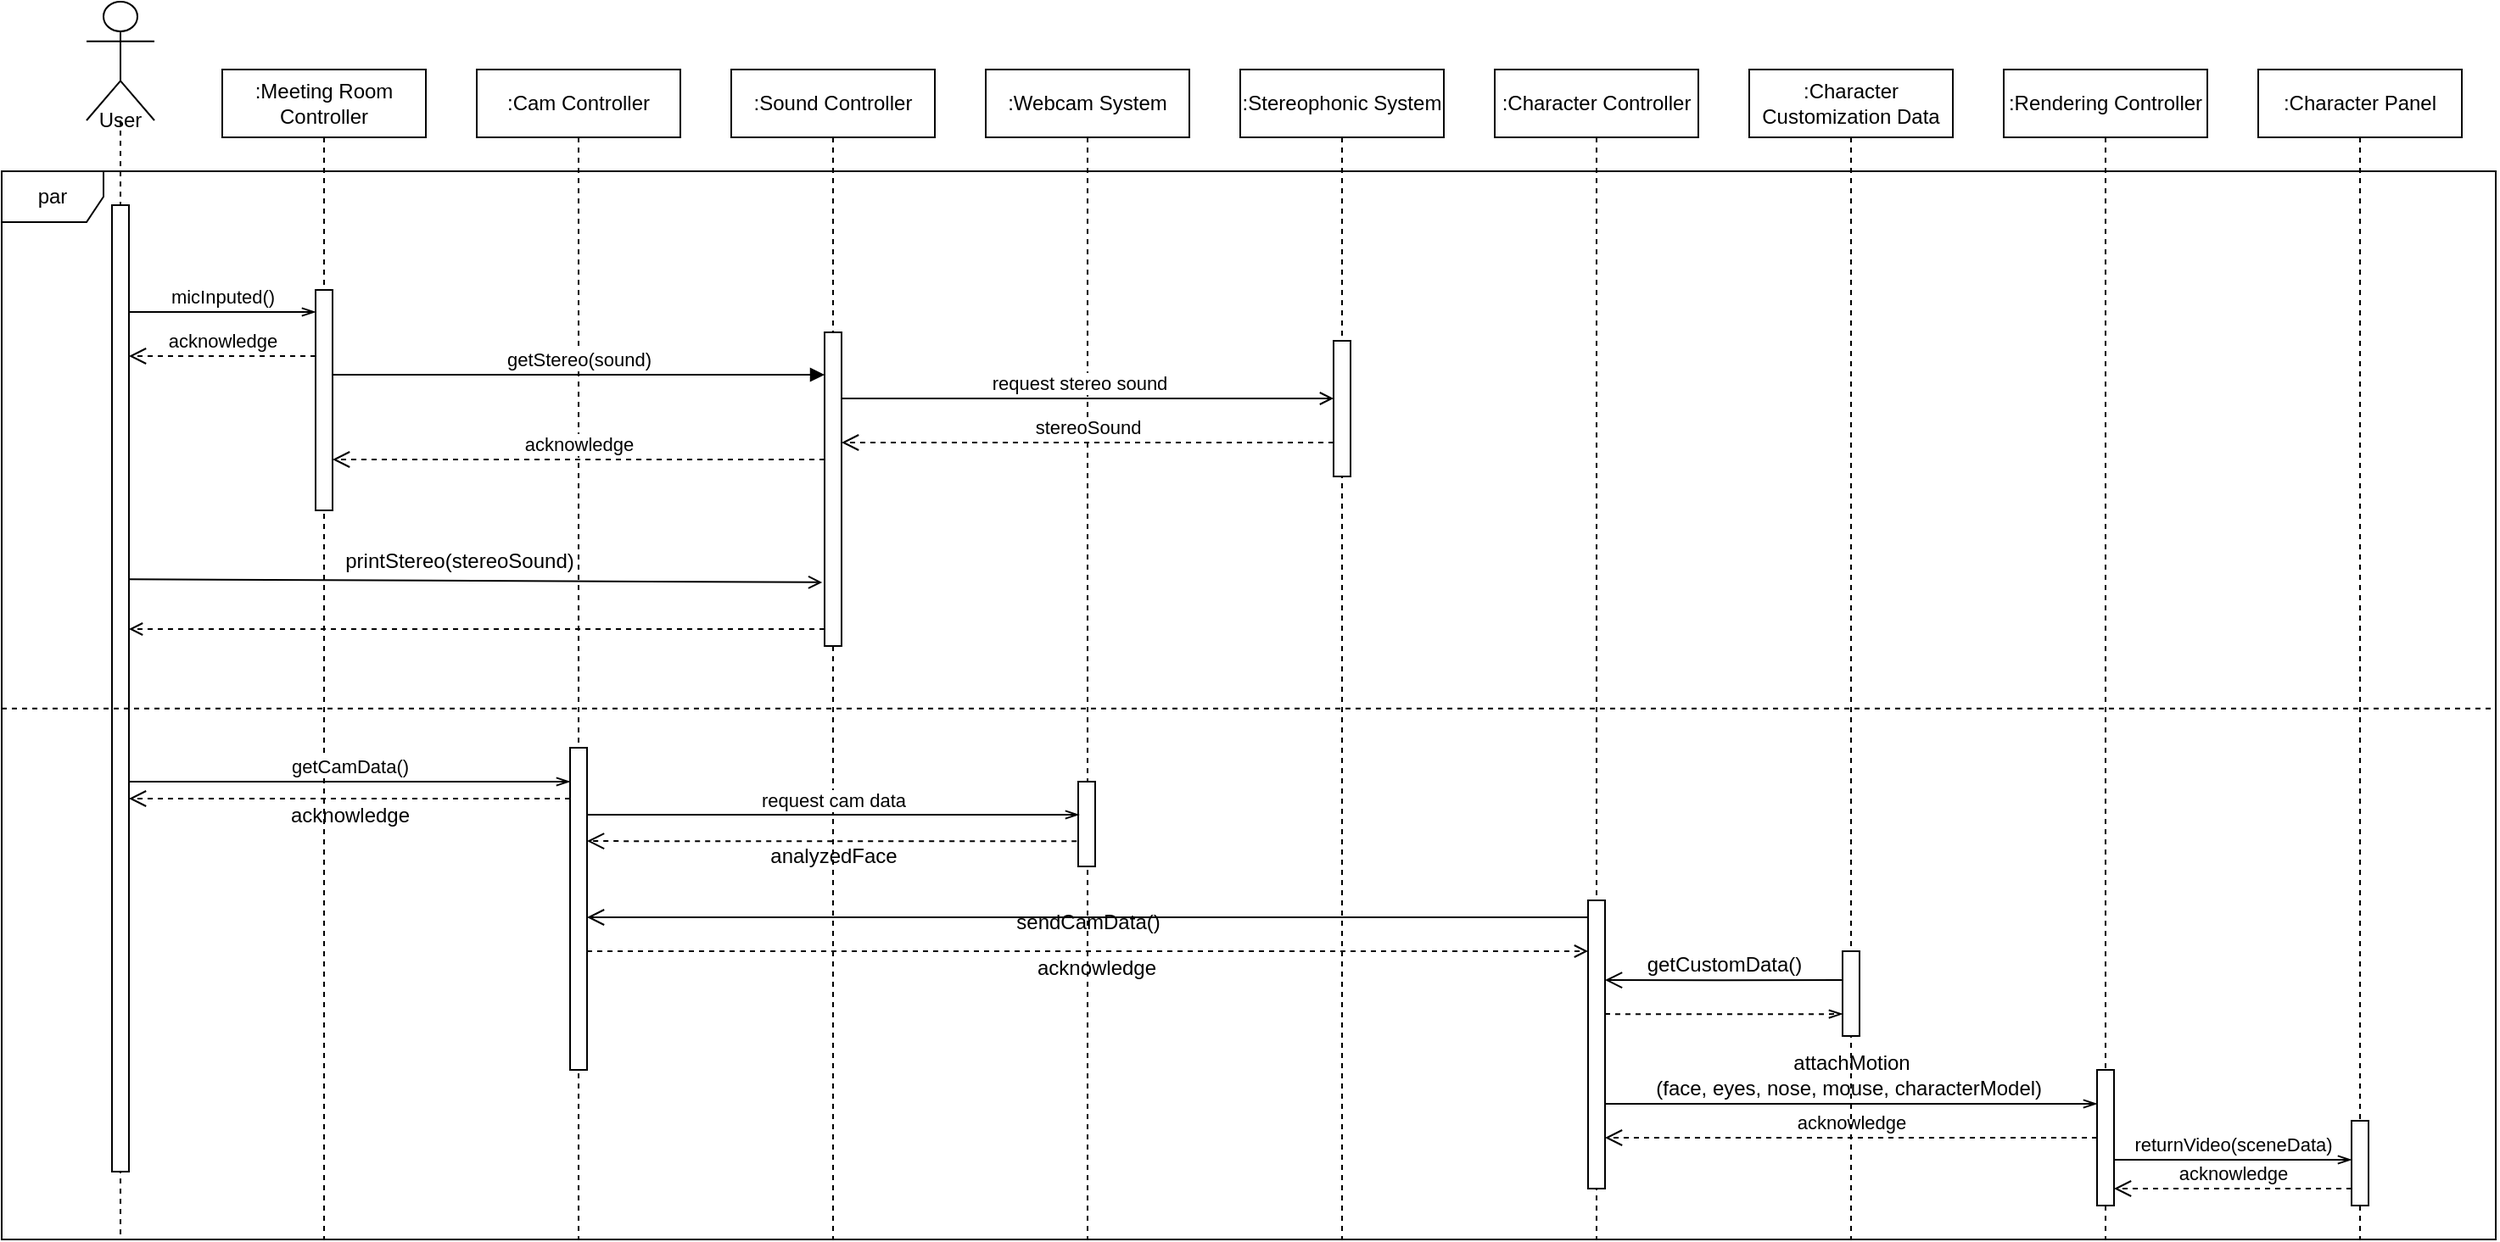<mxfile version="14.7.0" type="github">
  <diagram id="Ju46hfrnIvMHlg701ugM" name="Page-1">
    <mxGraphModel dx="1221" dy="681" grid="1" gridSize="10" guides="1" tooltips="1" connect="1" arrows="1" fold="1" page="1" pageScale="1" pageWidth="827" pageHeight="1169" math="0" shadow="0">
      <root>
        <mxCell id="0" />
        <mxCell id="1" parent="0" />
        <mxCell id="a5flfGsr-aM0QTPhlgH4-70" value="par" style="shape=umlFrame;whiteSpace=wrap;html=1;" parent="1" vertex="1">
          <mxGeometry x="30" y="150" width="1470" height="630" as="geometry" />
        </mxCell>
        <mxCell id="a5flfGsr-aM0QTPhlgH4-10" value=":Meeting Room Controller" style="shape=umlLifeline;perimeter=lifelinePerimeter;whiteSpace=wrap;html=1;container=1;collapsible=0;recursiveResize=0;outlineConnect=0;" parent="1" vertex="1">
          <mxGeometry x="160" y="90" width="120" height="690" as="geometry" />
        </mxCell>
        <mxCell id="a5flfGsr-aM0QTPhlgH4-23" value="" style="html=1;points=[];perimeter=orthogonalPerimeter;" parent="a5flfGsr-aM0QTPhlgH4-10" vertex="1">
          <mxGeometry x="55" y="130" width="10" height="130" as="geometry" />
        </mxCell>
        <mxCell id="a5flfGsr-aM0QTPhlgH4-11" value=":Cam Controller" style="shape=umlLifeline;perimeter=lifelinePerimeter;whiteSpace=wrap;html=1;container=1;collapsible=0;recursiveResize=0;outlineConnect=0;" parent="1" vertex="1">
          <mxGeometry x="310" y="90" width="120" height="690" as="geometry" />
        </mxCell>
        <mxCell id="a5flfGsr-aM0QTPhlgH4-27" value="" style="html=1;points=[];perimeter=orthogonalPerimeter;" parent="a5flfGsr-aM0QTPhlgH4-11" vertex="1">
          <mxGeometry x="55" y="400" width="10" height="190" as="geometry" />
        </mxCell>
        <mxCell id="a5flfGsr-aM0QTPhlgH4-12" value=":Sound Controller" style="shape=umlLifeline;perimeter=lifelinePerimeter;whiteSpace=wrap;html=1;container=1;collapsible=0;recursiveResize=0;outlineConnect=0;" parent="1" vertex="1">
          <mxGeometry x="460" y="90" width="120" height="690" as="geometry" />
        </mxCell>
        <mxCell id="a5flfGsr-aM0QTPhlgH4-28" value="" style="html=1;points=[];perimeter=orthogonalPerimeter;" parent="a5flfGsr-aM0QTPhlgH4-12" vertex="1">
          <mxGeometry x="55" y="155" width="10" height="185" as="geometry" />
        </mxCell>
        <mxCell id="a5flfGsr-aM0QTPhlgH4-13" value=":Webcam System" style="shape=umlLifeline;perimeter=lifelinePerimeter;whiteSpace=wrap;html=1;container=1;collapsible=0;recursiveResize=0;outlineConnect=0;" parent="1" vertex="1">
          <mxGeometry x="610" y="90" width="120" height="690" as="geometry" />
        </mxCell>
        <mxCell id="a5flfGsr-aM0QTPhlgH4-29" value="" style="html=1;points=[];perimeter=orthogonalPerimeter;" parent="a5flfGsr-aM0QTPhlgH4-13" vertex="1">
          <mxGeometry x="54.5" y="420" width="10" height="50" as="geometry" />
        </mxCell>
        <mxCell id="a5flfGsr-aM0QTPhlgH4-14" value=":Stereophonic System" style="shape=umlLifeline;perimeter=lifelinePerimeter;whiteSpace=wrap;html=1;container=1;collapsible=0;recursiveResize=0;outlineConnect=0;" parent="1" vertex="1">
          <mxGeometry x="760" y="90" width="120" height="690" as="geometry" />
        </mxCell>
        <mxCell id="a5flfGsr-aM0QTPhlgH4-30" value="" style="html=1;points=[];perimeter=orthogonalPerimeter;" parent="a5flfGsr-aM0QTPhlgH4-14" vertex="1">
          <mxGeometry x="55" y="160" width="10" height="80" as="geometry" />
        </mxCell>
        <mxCell id="a5flfGsr-aM0QTPhlgH4-15" value=":Character Controller" style="shape=umlLifeline;perimeter=lifelinePerimeter;whiteSpace=wrap;html=1;container=1;collapsible=0;recursiveResize=0;outlineConnect=0;" parent="1" vertex="1">
          <mxGeometry x="910" y="90" width="120" height="690" as="geometry" />
        </mxCell>
        <mxCell id="a5flfGsr-aM0QTPhlgH4-31" value="" style="html=1;points=[];perimeter=orthogonalPerimeter;" parent="a5flfGsr-aM0QTPhlgH4-15" vertex="1">
          <mxGeometry x="55" y="490" width="10" height="170" as="geometry" />
        </mxCell>
        <mxCell id="a5flfGsr-aM0QTPhlgH4-17" value="" style="shape=umlLifeline;participant=umlActor;perimeter=lifelinePerimeter;whiteSpace=wrap;html=1;container=1;collapsible=0;recursiveResize=0;verticalAlign=top;spacingTop=36;outlineConnect=0;size=70;" parent="1" vertex="1">
          <mxGeometry x="80" y="50" width="40" height="730" as="geometry" />
        </mxCell>
        <mxCell id="a5flfGsr-aM0QTPhlgH4-18" value="" style="html=1;points=[];perimeter=orthogonalPerimeter;" parent="a5flfGsr-aM0QTPhlgH4-17" vertex="1">
          <mxGeometry x="15" y="120" width="10" height="570" as="geometry" />
        </mxCell>
        <mxCell id="a5flfGsr-aM0QTPhlgH4-97" value="User" style="text;html=1;strokeColor=none;fillColor=none;align=center;verticalAlign=middle;whiteSpace=wrap;rounded=0;" parent="a5flfGsr-aM0QTPhlgH4-17" vertex="1">
          <mxGeometry y="60" width="40" height="20" as="geometry" />
        </mxCell>
        <mxCell id="a5flfGsr-aM0QTPhlgH4-38" value="micInputed()" style="html=1;verticalAlign=bottom;endArrow=openThin;rounded=0;edgeStyle=orthogonalEdgeStyle;endFill=0;" parent="1" edge="1">
          <mxGeometry width="80" relative="1" as="geometry">
            <mxPoint x="105.0" y="233.0" as="sourcePoint" />
            <mxPoint x="215.0" y="233.0" as="targetPoint" />
            <Array as="points">
              <mxPoint x="180" y="233" />
              <mxPoint x="180" y="233" />
            </Array>
          </mxGeometry>
        </mxCell>
        <mxCell id="a5flfGsr-aM0QTPhlgH4-39" value="getStereo(sound)" style="html=1;verticalAlign=bottom;endArrow=block;rounded=0;edgeStyle=orthogonalEdgeStyle;endFill=1;" parent="1" source="a5flfGsr-aM0QTPhlgH4-23" target="a5flfGsr-aM0QTPhlgH4-28" edge="1">
          <mxGeometry width="80" relative="1" as="geometry">
            <mxPoint x="360" y="270" as="sourcePoint" />
            <mxPoint x="510" y="270" as="targetPoint" />
            <Array as="points">
              <mxPoint x="440" y="270" />
              <mxPoint x="440" y="270" />
            </Array>
          </mxGeometry>
        </mxCell>
        <mxCell id="a5flfGsr-aM0QTPhlgH4-41" value="acknowledge" style="html=1;verticalAlign=bottom;endArrow=open;dashed=1;endSize=8;rounded=0;edgeStyle=orthogonalEdgeStyle;" parent="1" edge="1">
          <mxGeometry relative="1" as="geometry">
            <mxPoint x="215.0" y="259.0" as="sourcePoint" />
            <mxPoint x="105.0" y="259.0" as="targetPoint" />
            <Array as="points">
              <mxPoint x="200" y="259" />
              <mxPoint x="200" y="259" />
            </Array>
          </mxGeometry>
        </mxCell>
        <mxCell id="a5flfGsr-aM0QTPhlgH4-43" value="acknowledge" style="html=1;verticalAlign=bottom;endArrow=open;dashed=1;endSize=8;rounded=0;edgeStyle=orthogonalEdgeStyle;" parent="1" source="a5flfGsr-aM0QTPhlgH4-28" edge="1">
          <mxGeometry relative="1" as="geometry">
            <mxPoint x="480" y="330" as="sourcePoint" />
            <mxPoint x="225" y="320" as="targetPoint" />
            <Array as="points">
              <mxPoint x="225" y="320" />
            </Array>
          </mxGeometry>
        </mxCell>
        <mxCell id="a5flfGsr-aM0QTPhlgH4-44" value="stereoSound" style="html=1;verticalAlign=bottom;endArrow=open;dashed=1;endSize=8;rounded=0;edgeStyle=orthogonalEdgeStyle;" parent="1" source="a5flfGsr-aM0QTPhlgH4-30" target="a5flfGsr-aM0QTPhlgH4-28" edge="1">
          <mxGeometry relative="1" as="geometry">
            <mxPoint x="940" y="420" as="sourcePoint" />
            <mxPoint x="790" y="420" as="targetPoint" />
            <Array as="points">
              <mxPoint x="600" y="310" />
              <mxPoint x="600" y="310" />
            </Array>
          </mxGeometry>
        </mxCell>
        <mxCell id="a5flfGsr-aM0QTPhlgH4-47" value="getCamData()" style="html=1;verticalAlign=bottom;endArrow=openThin;rounded=0;edgeStyle=orthogonalEdgeStyle;endFill=0;" parent="1" source="a5flfGsr-aM0QTPhlgH4-18" target="a5flfGsr-aM0QTPhlgH4-27" edge="1">
          <mxGeometry width="80" relative="1" as="geometry">
            <mxPoint x="170" y="580" as="sourcePoint" />
            <mxPoint x="320" y="580" as="targetPoint" />
            <Array as="points">
              <mxPoint x="290" y="510" />
              <mxPoint x="290" y="510" />
            </Array>
          </mxGeometry>
        </mxCell>
        <mxCell id="a5flfGsr-aM0QTPhlgH4-48" value="request cam data" style="html=1;verticalAlign=bottom;endArrow=openThin;rounded=0;edgeStyle=orthogonalEdgeStyle;endFill=0;" parent="1" edge="1">
          <mxGeometry width="80" relative="1" as="geometry">
            <mxPoint x="375" y="529.5" as="sourcePoint" />
            <mxPoint x="665" y="529.5" as="targetPoint" />
            <Array as="points">
              <mxPoint x="590" y="529.5" />
              <mxPoint x="590" y="529.5" />
            </Array>
          </mxGeometry>
        </mxCell>
        <mxCell id="a5flfGsr-aM0QTPhlgH4-54" value="" style="html=1;verticalAlign=bottom;endArrow=open;dashed=1;endSize=8;rounded=0;edgeStyle=orthogonalEdgeStyle;" parent="1" source="a5flfGsr-aM0QTPhlgH4-27" target="a5flfGsr-aM0QTPhlgH4-18" edge="1">
          <mxGeometry relative="1" as="geometry">
            <mxPoint x="430" y="670" as="sourcePoint" />
            <mxPoint x="80" y="670" as="targetPoint" />
            <Array as="points">
              <mxPoint x="310" y="520" />
              <mxPoint x="310" y="520" />
            </Array>
          </mxGeometry>
        </mxCell>
        <mxCell id="a5flfGsr-aM0QTPhlgH4-59" value="acknowledge" style="text;html=1;align=center;verticalAlign=middle;resizable=0;points=[];autosize=1;strokeColor=none;" parent="1" vertex="1">
          <mxGeometry x="190" y="520" width="90" height="20" as="geometry" />
        </mxCell>
        <mxCell id="a5flfGsr-aM0QTPhlgH4-78" value=":Rendering Controller" style="shape=umlLifeline;perimeter=lifelinePerimeter;whiteSpace=wrap;html=1;container=1;collapsible=0;recursiveResize=0;outlineConnect=0;" parent="1" vertex="1">
          <mxGeometry x="1210" y="90" width="120" height="690" as="geometry" />
        </mxCell>
        <mxCell id="a5flfGsr-aM0QTPhlgH4-79" value="" style="html=1;points=[];perimeter=orthogonalPerimeter;" parent="a5flfGsr-aM0QTPhlgH4-78" vertex="1">
          <mxGeometry x="55" y="590" width="10" height="80" as="geometry" />
        </mxCell>
        <mxCell id="a5flfGsr-aM0QTPhlgH4-84" value=":Character Panel" style="shape=umlLifeline;perimeter=lifelinePerimeter;whiteSpace=wrap;html=1;container=1;collapsible=0;recursiveResize=0;outlineConnect=0;" parent="1" vertex="1">
          <mxGeometry x="1360" y="90" width="120" height="690" as="geometry" />
        </mxCell>
        <mxCell id="a5flfGsr-aM0QTPhlgH4-85" value="" style="html=1;points=[];perimeter=orthogonalPerimeter;" parent="a5flfGsr-aM0QTPhlgH4-84" vertex="1">
          <mxGeometry x="55" y="620" width="10" height="50" as="geometry" />
        </mxCell>
        <mxCell id="a5flfGsr-aM0QTPhlgH4-86" value="" style="edgeStyle=none;rounded=0;orthogonalLoop=1;jettySize=auto;html=1;dashed=1;endArrow=none;endFill=0;exitX=0;exitY=0.503;exitDx=0;exitDy=0;exitPerimeter=0;entryX=1;entryY=0.503;entryDx=0;entryDy=0;entryPerimeter=0;" parent="1" source="a5flfGsr-aM0QTPhlgH4-70" target="a5flfGsr-aM0QTPhlgH4-70" edge="1">
          <mxGeometry relative="1" as="geometry">
            <mxPoint x="150" y="460" as="sourcePoint" />
          </mxGeometry>
        </mxCell>
        <mxCell id="a5flfGsr-aM0QTPhlgH4-89" value="returnVideo(sceneData)" style="html=1;verticalAlign=bottom;endArrow=openThin;rounded=0;edgeStyle=orthogonalEdgeStyle;endFill=0;" parent="1" edge="1">
          <mxGeometry width="80" relative="1" as="geometry">
            <mxPoint x="1275" y="733" as="sourcePoint" />
            <mxPoint x="1415" y="733" as="targetPoint" />
            <Array as="points">
              <mxPoint x="1350" y="733" />
              <mxPoint x="1350" y="733" />
            </Array>
          </mxGeometry>
        </mxCell>
        <mxCell id="a5flfGsr-aM0QTPhlgH4-90" value="acknowledge" style="html=1;verticalAlign=bottom;endArrow=open;dashed=1;endSize=8;rounded=0;edgeStyle=orthogonalEdgeStyle;" parent="1" source="a5flfGsr-aM0QTPhlgH4-79" target="a5flfGsr-aM0QTPhlgH4-31" edge="1">
          <mxGeometry relative="1" as="geometry">
            <mxPoint x="1425" y="590" as="sourcePoint" />
            <mxPoint x="685" y="590" as="targetPoint" />
            <Array as="points">
              <mxPoint x="1130" y="720" />
              <mxPoint x="1130" y="720" />
            </Array>
          </mxGeometry>
        </mxCell>
        <mxCell id="a5flfGsr-aM0QTPhlgH4-91" value="acknowledge" style="html=1;verticalAlign=bottom;endArrow=open;dashed=1;endSize=8;rounded=0;edgeStyle=orthogonalEdgeStyle;" parent="1" source="a5flfGsr-aM0QTPhlgH4-85" target="a5flfGsr-aM0QTPhlgH4-79" edge="1">
          <mxGeometry relative="1" as="geometry">
            <mxPoint x="1380" y="710" as="sourcePoint" />
            <mxPoint x="940" y="710" as="targetPoint" />
            <Array as="points">
              <mxPoint x="1340" y="750" />
              <mxPoint x="1340" y="750" />
            </Array>
          </mxGeometry>
        </mxCell>
        <mxCell id="spiW3PUHQfcDU3wXGuiz-5" value="" style="html=1;verticalAlign=bottom;endArrow=open;dashed=1;endSize=8;rounded=0;edgeStyle=orthogonalEdgeStyle;" parent="1" edge="1">
          <mxGeometry relative="1" as="geometry">
            <mxPoint x="664.5" y="540" as="sourcePoint" />
            <mxPoint x="375" y="545.059" as="targetPoint" />
            <Array as="points">
              <mxPoint x="664" y="540" />
              <mxPoint x="664" y="545" />
            </Array>
          </mxGeometry>
        </mxCell>
        <mxCell id="spiW3PUHQfcDU3wXGuiz-6" value="analyzedFace" style="text;html=1;align=center;verticalAlign=middle;resizable=0;points=[];autosize=1;strokeColor=none;" parent="1" vertex="1">
          <mxGeometry x="475" y="544" width="90" height="20" as="geometry" />
        </mxCell>
        <mxCell id="spiW3PUHQfcDU3wXGuiz-7" style="edgeStyle=orthogonalEdgeStyle;rounded=0;orthogonalLoop=1;jettySize=auto;html=1;endArrow=open;endFill=0;dashed=1;" parent="1" edge="1">
          <mxGeometry relative="1" as="geometry">
            <mxPoint x="375" y="610" as="sourcePoint" />
            <mxPoint x="965" y="610" as="targetPoint" />
            <Array as="points">
              <mxPoint x="680" y="610" />
              <mxPoint x="680" y="610" />
            </Array>
          </mxGeometry>
        </mxCell>
        <mxCell id="spiW3PUHQfcDU3wXGuiz-8" value="sendCamData()" style="text;html=1;align=center;verticalAlign=middle;resizable=0;points=[];autosize=1;strokeColor=none;" parent="1" vertex="1">
          <mxGeometry x="620" y="582.5" width="100" height="20" as="geometry" />
        </mxCell>
        <mxCell id="spiW3PUHQfcDU3wXGuiz-14" value="" style="html=1;verticalAlign=bottom;endArrow=open;endSize=8;rounded=0;edgeStyle=orthogonalEdgeStyle;" parent="1" source="a5flfGsr-aM0QTPhlgH4-31" target="a5flfGsr-aM0QTPhlgH4-27" edge="1">
          <mxGeometry relative="1" as="geometry">
            <mxPoint x="965" y="649.999" as="sourcePoint" />
            <mxPoint x="460" y="620" as="targetPoint" />
            <Array as="points">
              <mxPoint x="740" y="590" />
              <mxPoint x="740" y="590" />
            </Array>
          </mxGeometry>
        </mxCell>
        <mxCell id="spiW3PUHQfcDU3wXGuiz-15" value="request stereo sound" style="html=1;verticalAlign=bottom;endArrow=open;rounded=0;edgeStyle=orthogonalEdgeStyle;endFill=0;" parent="1" edge="1">
          <mxGeometry width="80" relative="1" as="geometry">
            <mxPoint x="525" y="293.999" as="sourcePoint" />
            <mxPoint x="815" y="284.0" as="targetPoint" />
            <Array as="points">
              <mxPoint x="525" y="284" />
            </Array>
          </mxGeometry>
        </mxCell>
        <mxCell id="LFFDFLmRJ5X7tg_cdlID-1" value="&lt;font style=&quot;font-size: 12px&quot;&gt;attachMotion&lt;br&gt;(face, eyes, nose, mouse, characterModel)&amp;nbsp;&lt;/font&gt;" style="html=1;verticalAlign=bottom;endArrow=openThin;rounded=0;edgeStyle=orthogonalEdgeStyle;endFill=0;" parent="1" source="a5flfGsr-aM0QTPhlgH4-31" target="a5flfGsr-aM0QTPhlgH4-79" edge="1">
          <mxGeometry width="80" relative="1" as="geometry">
            <mxPoint x="976" y="670" as="sourcePoint" />
            <mxPoint x="1116" y="670" as="targetPoint" />
            <Array as="points">
              <mxPoint x="1120" y="700" />
              <mxPoint x="1120" y="700" />
            </Array>
          </mxGeometry>
        </mxCell>
        <mxCell id="LFFDFLmRJ5X7tg_cdlID-4" style="edgeStyle=orthogonalEdgeStyle;rounded=0;orthogonalLoop=1;jettySize=auto;html=1;dashed=1;endArrow=open;endFill=0;" parent="1" source="a5flfGsr-aM0QTPhlgH4-28" target="a5flfGsr-aM0QTPhlgH4-18" edge="1">
          <mxGeometry relative="1" as="geometry">
            <Array as="points">
              <mxPoint x="270" y="420" />
              <mxPoint x="270" y="420" />
            </Array>
            <mxPoint x="310" y="420" as="sourcePoint" />
          </mxGeometry>
        </mxCell>
        <mxCell id="18Tmr5IAKHOOGQrfiWc0-1" value=":Character Customization Data" style="shape=umlLifeline;perimeter=lifelinePerimeter;whiteSpace=wrap;html=1;container=1;collapsible=0;recursiveResize=0;outlineConnect=0;" parent="1" vertex="1">
          <mxGeometry x="1060" y="90" width="120" height="690" as="geometry" />
        </mxCell>
        <mxCell id="18Tmr5IAKHOOGQrfiWc0-2" value="" style="html=1;points=[];perimeter=orthogonalPerimeter;" parent="18Tmr5IAKHOOGQrfiWc0-1" vertex="1">
          <mxGeometry x="55" y="520" width="10" height="50" as="geometry" />
        </mxCell>
        <mxCell id="18Tmr5IAKHOOGQrfiWc0-5" value="" style="html=1;verticalAlign=bottom;endArrow=openThin;rounded=0;edgeStyle=orthogonalEdgeStyle;endFill=0;dashed=1;" parent="1" edge="1">
          <mxGeometry width="80" relative="1" as="geometry">
            <mxPoint x="975" y="647.059" as="sourcePoint" />
            <mxPoint x="1115" y="647.059" as="targetPoint" />
            <Array as="points">
              <mxPoint x="1050" y="647" />
              <mxPoint x="1050" y="647" />
            </Array>
          </mxGeometry>
        </mxCell>
        <mxCell id="18Tmr5IAKHOOGQrfiWc0-7" value="&lt;span style=&quot;font-size: 12px&quot;&gt;getCustomData()&lt;/span&gt;" style="html=1;verticalAlign=bottom;endArrow=open;endSize=8;rounded=0;edgeStyle=orthogonalEdgeStyle;" parent="1" edge="1">
          <mxGeometry relative="1" as="geometry">
            <mxPoint x="1115" y="627.059" as="sourcePoint" />
            <mxPoint x="975" y="627.059" as="targetPoint" />
            <Array as="points">
              <mxPoint x="1040" y="627" />
              <mxPoint x="1040" y="627" />
            </Array>
          </mxGeometry>
        </mxCell>
        <mxCell id="uzL7TjQgBqbvjByIxEiH-1" value="" style="endArrow=open;html=1;exitX=1.012;exitY=0.387;exitDx=0;exitDy=0;exitPerimeter=0;entryX=-0.141;entryY=0.797;entryDx=0;entryDy=0;entryPerimeter=0;endFill=0;" edge="1" parent="1" source="a5flfGsr-aM0QTPhlgH4-18" target="a5flfGsr-aM0QTPhlgH4-28">
          <mxGeometry width="50" height="50" relative="1" as="geometry">
            <mxPoint x="620" y="450" as="sourcePoint" />
            <mxPoint x="670" y="400" as="targetPoint" />
          </mxGeometry>
        </mxCell>
        <mxCell id="uzL7TjQgBqbvjByIxEiH-2" value="printStereo(stereoSound)" style="text;html=1;strokeColor=none;fillColor=none;align=center;verticalAlign=middle;whiteSpace=wrap;rounded=0;" vertex="1" parent="1">
          <mxGeometry x="280" y="370" width="40" height="20" as="geometry" />
        </mxCell>
        <mxCell id="uzL7TjQgBqbvjByIxEiH-3" value="acknowledge" style="text;html=1;align=center;verticalAlign=middle;resizable=0;points=[];autosize=1;strokeColor=none;" vertex="1" parent="1">
          <mxGeometry x="630" y="610" width="90" height="20" as="geometry" />
        </mxCell>
      </root>
    </mxGraphModel>
  </diagram>
</mxfile>
